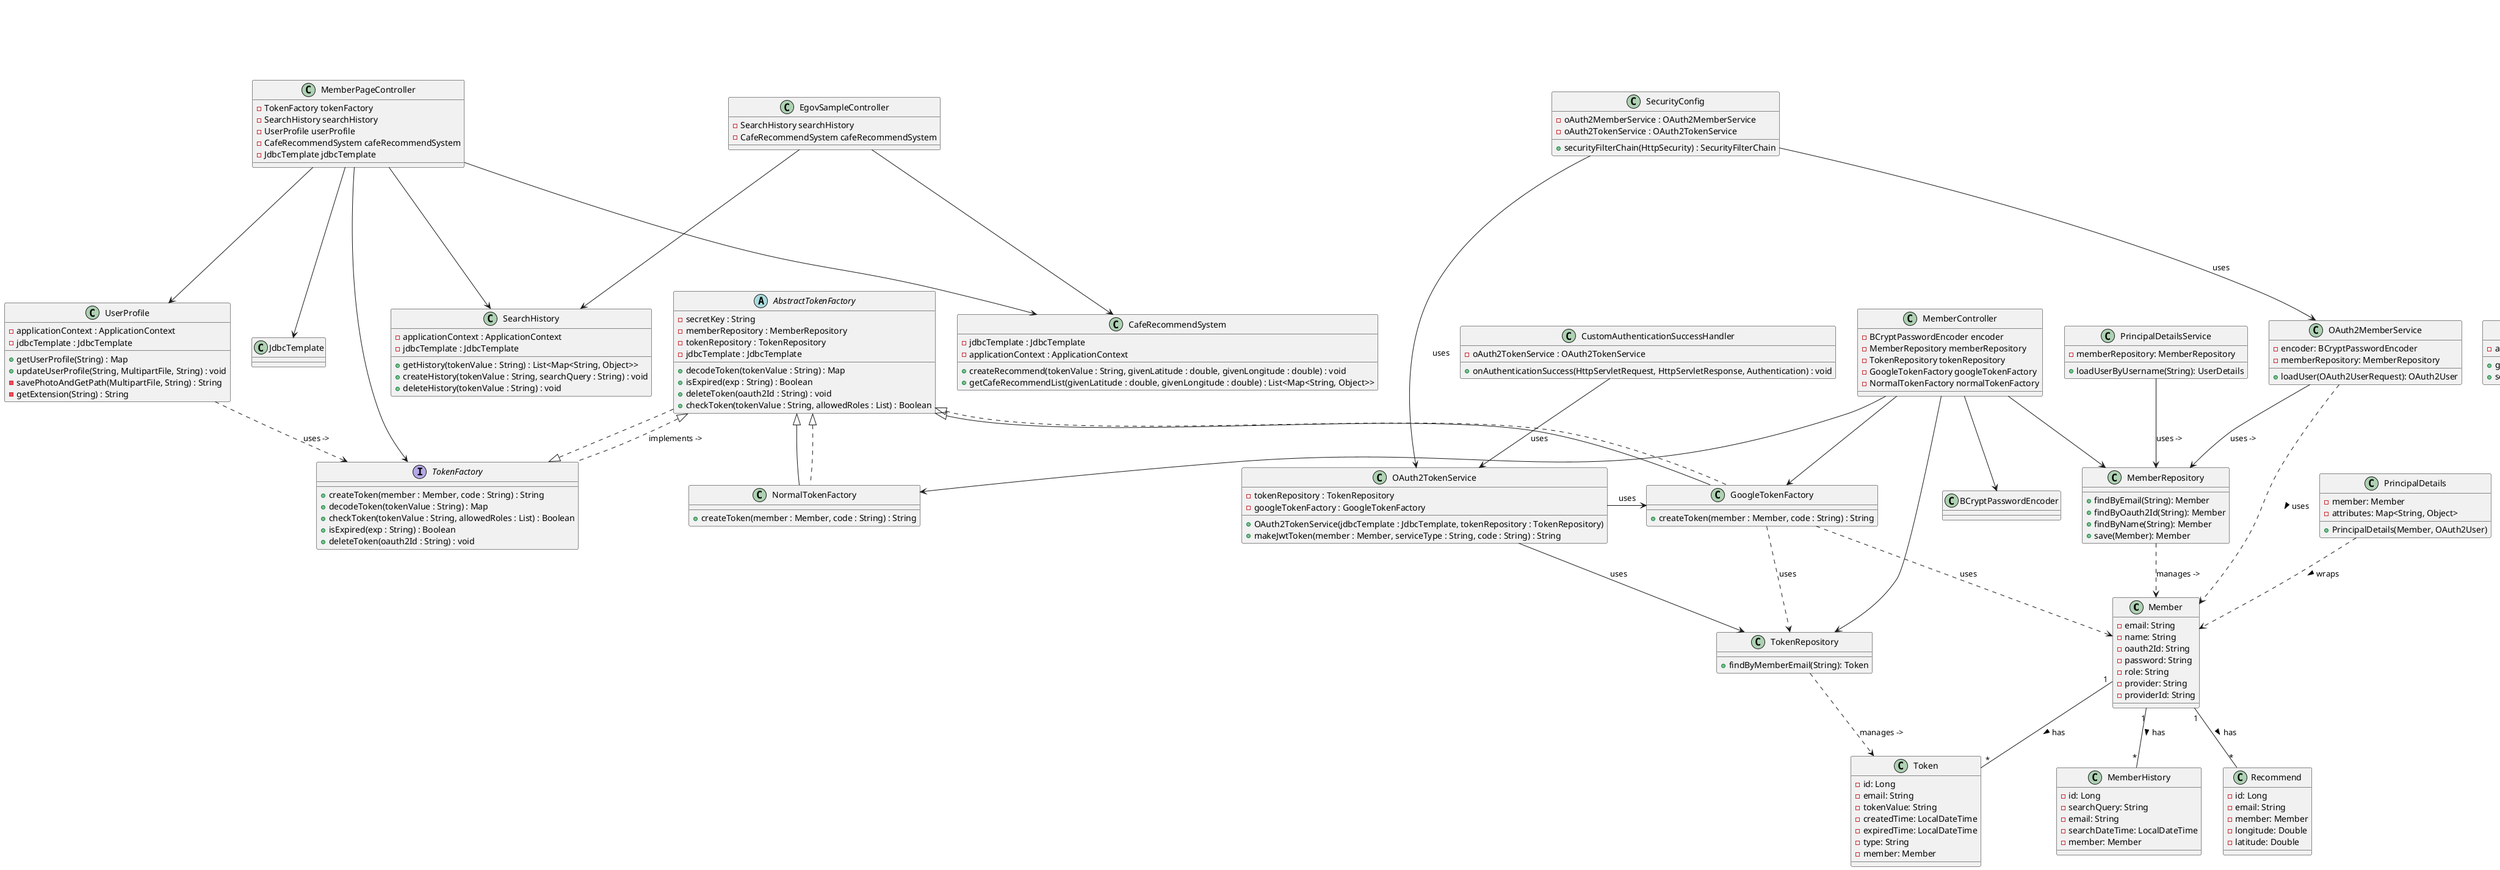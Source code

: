@startuml

' 1. Models

class Member {
    - email: String
    - name: String
    - oauth2Id: String
    - password: String
    - role: String
    - provider: String
    - providerId: String
}

class Token {
    - id: Long
    - email: String
    - tokenValue: String
    - createdTime: LocalDateTime
    - expiredTime: LocalDateTime
    - type: String
    - member: Member
}

class CafeTable {
    - id: Long
    - cafeName: String
    - province: String
    - cityDistrict: String
    - neighborhood: String
    - longitude: Double
    - latitude: Double
}

class MemberHistory {
    - id: Long
    - searchQuery: String
    - email: String
    - searchDateTime: LocalDateTime
    - member: Member
}

class Recommend {
    - id: Long
    - email: String
    - member: Member
    - longitude: Double
    - latitude: Double
}

Member "1" -- "*" Token : has >
Member "1" -- "*" MemberHistory : has >
Member "1" -- "*" Recommend : has >

' 2. TokenFactories

interface TokenFactory {
    +createToken(member : Member, code : String) : String
    +decodeToken(tokenValue : String) : Map
    +checkToken(tokenValue : String, allowedRoles : List) : Boolean
    +isExpired(exp : String) : Boolean
    +deleteToken(oauth2Id : String) : void
}

abstract class AbstractTokenFactory implements TokenFactory {
    -secretKey : String
    -memberRepository : MemberRepository
    -tokenRepository : TokenRepository
    -jdbcTemplate : JdbcTemplate

    +decodeToken(tokenValue : String) : Map
    +isExpired(exp : String) : Boolean
    +deleteToken(oauth2Id : String) : void
    +checkToken(tokenValue : String, allowedRoles : List) : Boolean
}

class GoogleTokenFactory extends AbstractTokenFactory {
    +createToken(member : Member, code : String) : String
}

class NormalTokenFactory extends AbstractTokenFactory {
    +createToken(member : Member, code : String) : String
}

AbstractTokenFactory <|.. GoogleTokenFactory
AbstractTokenFactory <|.. NormalTokenFactory
AbstractTokenFactory <|.. TokenFactory : implements ->



' 3. Oauth2 Services
INTERFACE OAuth2MemberInfo {
    + getProviderId() : String
    + getProvider() : String
    + getName() : String
    + getEmail() : String
}

CLASS GoogleMemberInfo {
    - attributes : Map<String, Object>
    + GoogleMemberInfo(attributes : Map<String, Object>)
    + getProviderId() : String
    + getProvider() : String
    + getName() : String
    + getEmail() : String
}

class OAuth2MemberService {
    - encoder: BCryptPasswordEncoder
    - memberRepository: MemberRepository
    + loadUser(OAuth2UserRequest): OAuth2User
}

class OAuth2TokenService {
    - tokenRepository : TokenRepository
    - googleTokenFactory : GoogleTokenFactory
    + OAuth2TokenService(jdbcTemplate : JdbcTemplate, tokenRepository : TokenRepository)
    + makeJwtToken(member : Member, serviceType : String, code : String) : String
}

class PrincipalDetails {
    - member: Member
    - attributes: Map<String, Object>
    + PrincipalDetails(Member, OAuth2User)
}

class PrincipalDetailsService {
    - memberRepository: MemberRepository
    + loadUserByUsername(String): UserDetails
}

' 4. Repositories

class MemberRepository {
    + findByEmail(String): Member
    + findByOauth2Id(String): Member
    + findByName(String): Member
    + save(Member): Member
}

class TokenRepository {
    + findByMemberEmail(String): Token
}


MemberRepository ..> Member : manages ->
TokenRepository ..> Token : manages ->

' 5. Controllers

class MemberController {
    -BCryptPasswordEncoder encoder
    -MemberRepository memberRepository
    -TokenRepository tokenRepository
    -GoogleTokenFactory googleTokenFactory
    -NormalTokenFactory normalTokenFactory
}

class MemberPageController {
    -TokenFactory tokenFactory
    -SearchHistory searchHistory
    -UserProfile userProfile
    -CafeRecommendSystem cafeRecommendSystem
    -JdbcTemplate jdbcTemplate
}

class EgovSampleController {
    -SearchHistory searchHistory
    -CafeRecommendSystem cafeRecommendSystem
}

MemberController --> BCryptPasswordEncoder
MemberController --> MemberRepository
MemberController --> TokenRepository
MemberController --> GoogleTokenFactory
MemberController --> NormalTokenFactory
MemberPageController --> TokenFactory
MemberPageController --> SearchHistory
MemberPageController --> UserProfile
MemberPageController --> CafeRecommendSystem
MemberPageController --> JdbcTemplate
EgovSampleController --> SearchHistory
EgovSampleController --> CafeRecommendSystem


' 6. map, searchhistory

class AddressRequest {
    - currentPage : int
    - countPerPage : int
    - resultType : String
    - confmKey : String
    - keyword : String
    - provider : String
    + getCurrentPage() : int
    + setCurrentPage(currentPage : int) : void
    + getCountPerPage() : int
    + setCountPerPage(countPerPage : int) : void
    + getResultType() : String
    + setResultType(resultType : String) : void
    + getConfmKey() : String
    + setConfmKey(confmKey : String) : void
    + getKeyword() : String
    + setKeyword(keyword : String) : void
    + getProvider() : String
    + setProvider(provider : String) : void
}

class GeoCoding {
    - address : String
    + getAddress() : String
    + setAddress(address : String) : void
}

class CafeRecommendSystem {
    - jdbcTemplate : JdbcTemplate
    - applicationContext : ApplicationContext
    + createRecommend(tokenValue : String, givenLatitude : double, givenLongitude : double) : void
    + getCafeRecommendList(givenLatitude : double, givenLongitude : double) : List<Map<String, Object>>
}

class SearchHistory {
    - applicationContext : ApplicationContext
    - jdbcTemplate : JdbcTemplate
    + getHistory(tokenValue : String) : List<Map<String, Object>>
    + createHistory(tokenValue : String, searchQuery : String) : void
    + deleteHistory(tokenValue : String) : void
}

' 7. userprofile
Class UserProfile {
    - applicationContext : ApplicationContext
    - jdbcTemplate : JdbcTemplate
    + getUserProfile(String) : Map
    + updateUserProfile(String, MultipartFile, String) : void
    - savePhotoAndGetPath(MultipartFile, String) : String
    - getExtension(String) : String
}

' 8. config

Class SecurityConfig {
    - oAuth2MemberService : OAuth2MemberService
    - oAuth2TokenService : OAuth2TokenService
    + securityFilterChain(HttpSecurity) : SecurityFilterChain
}

Class CustomAuthenticationSuccessHandler {
    - oAuth2TokenService : OAuth2TokenService
    + onAuthenticationSuccess(HttpServletRequest, HttpServletResponse, Authentication) : void
}
SecurityConfig --> OAuth2MemberService : uses
SecurityConfig --> OAuth2TokenService : uses
CustomAuthenticationSuccessHandler --> OAuth2TokenService : uses


GoogleMemberInfo ..> OAuth2MemberInfo : implements


OAuth2MemberService ..> Member : uses >
OAuth2MemberService --> MemberRepository : uses ->
PrincipalDetails ..> Member : wraps >
PrincipalDetailsService --> MemberRepository : uses ->


UserProfile ..> TokenFactory : uses ->


OAuth2TokenService -down-> TokenRepository : uses
OAuth2TokenService -right-> GoogleTokenFactory : uses
GoogleTokenFactory ..> TokenRepository : uses
GoogleTokenFactory ..> Member : uses



@enduml